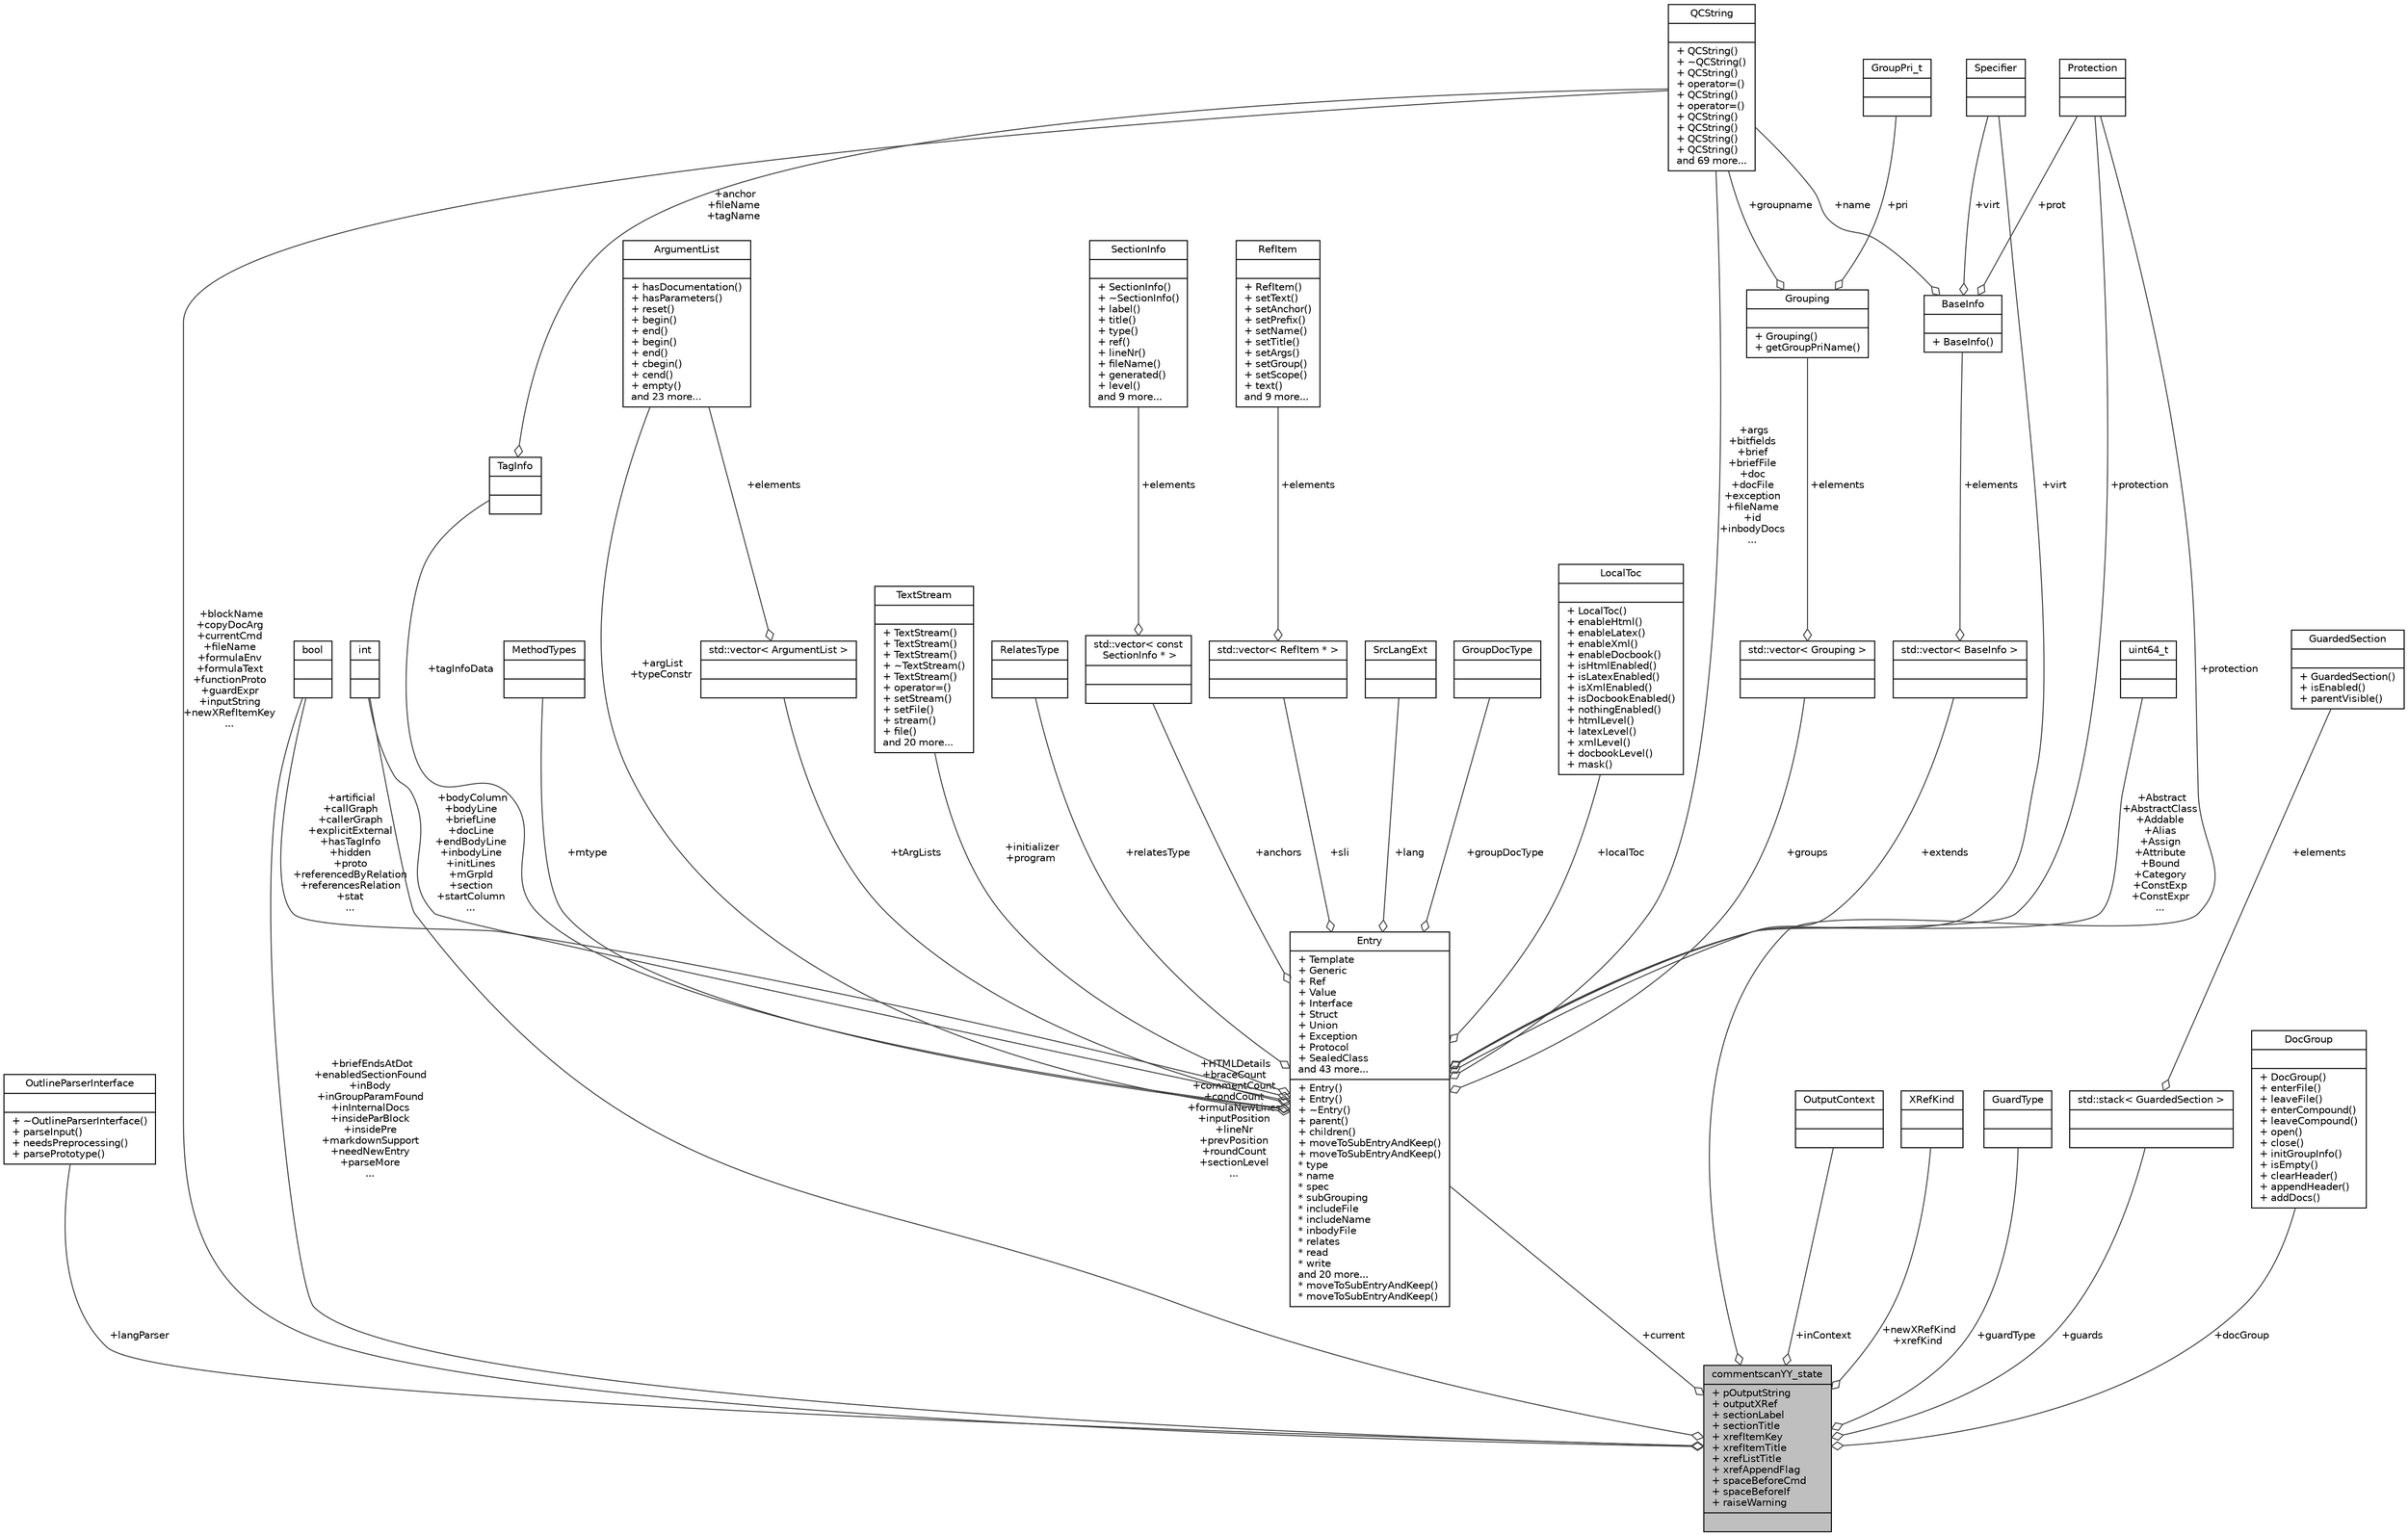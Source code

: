 digraph "commentscanYY_state"
{
 // LATEX_PDF_SIZE
  edge [fontname="Helvetica",fontsize="10",labelfontname="Helvetica",labelfontsize="10"];
  node [fontname="Helvetica",fontsize="10",shape=record];
  Node1 [label="{commentscanYY_state\n|+ pOutputString\l+ outputXRef\l+ sectionLabel\l+ sectionTitle\l+ xrefItemKey\l+ xrefItemTitle\l+ xrefListTitle\l+ xrefAppendFlag\l+ spaceBeforeCmd\l+ spaceBeforeIf\l+ raiseWarning\l|}",height=0.2,width=0.4,color="black", fillcolor="grey75", style="filled", fontcolor="black",tooltip=" "];
  Node2 -> Node1 [color="grey25",fontsize="10",style="solid",label=" +langParser" ,arrowhead="odiamond"];
  Node2 [label="{OutlineParserInterface\n||+ ~OutlineParserInterface()\l+ parseInput()\l+ needsPreprocessing()\l+ parsePrototype()\l}",height=0.2,width=0.4,color="black", fillcolor="white", style="filled",URL="$classOutlineParserInterface.html",tooltip="Abstract interface for outline parsers."];
  Node3 -> Node1 [color="grey25",fontsize="10",style="solid",label=" +blockName\n+copyDocArg\n+currentCmd\n+fileName\n+formulaEnv\n+formulaText\n+functionProto\n+guardExpr\n+inputString\n+newXRefItemKey\n..." ,arrowhead="odiamond"];
  Node3 [label="{QCString\n||+ QCString()\l+ ~QCString()\l+ QCString()\l+ operator=()\l+ QCString()\l+ operator=()\l+ QCString()\l+ QCString()\l+ QCString()\l+ QCString()\land 69 more...\l}",height=0.2,width=0.4,color="black", fillcolor="white", style="filled",URL="$classQCString.html",tooltip=" "];
  Node4 -> Node1 [color="grey25",fontsize="10",style="solid",label=" +HTMLDetails\n+braceCount\n+commentCount\n+condCount\n+formulaNewLines\n+inputPosition\n+lineNr\n+prevPosition\n+roundCount\n+sectionLevel\n..." ,arrowhead="odiamond"];
  Node4 [label="{int\n||}",height=0.2,width=0.4,color="black", fillcolor="white", style="filled",URL="$classint.html",tooltip=" "];
  Node5 -> Node1 [color="grey25",fontsize="10",style="solid",label=" +briefEndsAtDot\n+enabledSectionFound\n+inBody\n+inGroupParamFound\n+inInternalDocs\n+insideParBlock\n+insidePre\n+markdownSupport\n+needNewEntry\n+parseMore\n..." ,arrowhead="odiamond"];
  Node5 [label="{bool\n||}",height=0.2,width=0.4,color="black", fillcolor="white", style="filled",tooltip=" "];
  Node6 -> Node1 [color="grey25",fontsize="10",style="solid",label=" +inContext" ,arrowhead="odiamond"];
  Node6 [label="{OutputContext\n||}",height=0.2,width=0.4,color="black", fillcolor="white", style="filled",tooltip=" "];
  Node7 -> Node1 [color="grey25",fontsize="10",style="solid",label=" +newXRefKind\n+xrefKind" ,arrowhead="odiamond"];
  Node7 [label="{XRefKind\n||}",height=0.2,width=0.4,color="black", fillcolor="white", style="filled",tooltip=" "];
  Node8 -> Node1 [color="grey25",fontsize="10",style="solid",label=" +guardType" ,arrowhead="odiamond"];
  Node8 [label="{GuardType\n||}",height=0.2,width=0.4,color="black", fillcolor="white", style="filled",tooltip=" "];
  Node9 -> Node1 [color="grey25",fontsize="10",style="solid",label=" +guards" ,arrowhead="odiamond"];
  Node9 [label="{std::stack\< GuardedSection \>\n||}",height=0.2,width=0.4,color="black", fillcolor="white", style="filled",tooltip=" "];
  Node10 -> Node9 [color="grey25",fontsize="10",style="solid",label=" +elements" ,arrowhead="odiamond"];
  Node10 [label="{GuardedSection\n||+ GuardedSection()\l+ isEnabled()\l+ parentVisible()\l}",height=0.2,width=0.4,color="black", fillcolor="white", style="filled",URL="$classGuardedSection.html",tooltip=" "];
  Node11 -> Node1 [color="grey25",fontsize="10",style="solid",label=" +current" ,arrowhead="odiamond"];
  Node11 [label="{Entry\n|+ Template\l+ Generic\l+ Ref\l+ Value\l+ Interface\l+ Struct\l+ Union\l+ Exception\l+ Protocol\l+ SealedClass\land 43 more...\l|+ Entry()\l+ Entry()\l+ ~Entry()\l+ parent()\l+ children()\l+ moveToSubEntryAndKeep()\l+ moveToSubEntryAndKeep()\l* type\l* name\l* spec\l* subGrouping\l* includeFile\l* includeName\l* inbodyFile\l* relates\l* read\l* write\land 20 more...\l* moveToSubEntryAndKeep()\l* moveToSubEntryAndKeep()\l}",height=0.2,width=0.4,color="black", fillcolor="white", style="filled",URL="$classEntry.html",tooltip=" "];
  Node12 -> Node11 [color="grey25",fontsize="10",style="solid",label=" +Abstract\n+AbstractClass\n+Addable\n+Alias\n+Assign\n+Attribute\n+Bound\n+Category\n+ConstExp\n+ConstExpr\n..." ,arrowhead="odiamond"];
  Node12 [label="{uint64_t\n||}",height=0.2,width=0.4,color="black", fillcolor="white", style="filled",tooltip=" "];
  Node4 -> Node11 [color="grey25",fontsize="10",style="solid",label=" +bodyColumn\n+bodyLine\n+briefLine\n+docLine\n+endBodyLine\n+inbodyLine\n+initLines\n+mGrpId\n+section\n+startColumn\n..." ,arrowhead="odiamond"];
  Node3 -> Node11 [color="grey25",fontsize="10",style="solid",label=" +args\n+bitfields\n+brief\n+briefFile\n+doc\n+docFile\n+exception\n+fileName\n+id\n+inbodyDocs\n..." ,arrowhead="odiamond"];
  Node5 -> Node11 [color="grey25",fontsize="10",style="solid",label=" +artificial\n+callGraph\n+callerGraph\n+explicitExternal\n+hasTagInfo\n+hidden\n+proto\n+referencedByRelation\n+referencesRelation\n+stat\n..." ,arrowhead="odiamond"];
  Node13 -> Node11 [color="grey25",fontsize="10",style="solid",label=" +tagInfoData" ,arrowhead="odiamond"];
  Node13 [label="{TagInfo\n||}",height=0.2,width=0.4,color="black", fillcolor="white", style="filled",URL="$structTagInfo.html",tooltip=" "];
  Node3 -> Node13 [color="grey25",fontsize="10",style="solid",label=" +anchor\n+fileName\n+tagName" ,arrowhead="odiamond"];
  Node14 -> Node11 [color="grey25",fontsize="10",style="solid",label=" +protection" ,arrowhead="odiamond"];
  Node14 [label="{Protection\n||}",height=0.2,width=0.4,color="black", fillcolor="white", style="filled",tooltip=" "];
  Node15 -> Node11 [color="grey25",fontsize="10",style="solid",label=" +mtype" ,arrowhead="odiamond"];
  Node15 [label="{MethodTypes\n||}",height=0.2,width=0.4,color="black", fillcolor="white", style="filled",tooltip=" "];
  Node16 -> Node11 [color="grey25",fontsize="10",style="solid",label=" +virt" ,arrowhead="odiamond"];
  Node16 [label="{Specifier\n||}",height=0.2,width=0.4,color="black", fillcolor="white", style="filled",tooltip=" "];
  Node17 -> Node11 [color="grey25",fontsize="10",style="solid",label=" +argList\n+typeConstr" ,arrowhead="odiamond"];
  Node17 [label="{ArgumentList\n||+ hasDocumentation()\l+ hasParameters()\l+ reset()\l+ begin()\l+ end()\l+ begin()\l+ end()\l+ cbegin()\l+ cend()\l+ empty()\land 23 more...\l}",height=0.2,width=0.4,color="black", fillcolor="white", style="filled",URL="$classArgumentList.html",tooltip="This class represents an function or template argument list."];
  Node18 -> Node11 [color="grey25",fontsize="10",style="solid",label=" +tArgLists" ,arrowhead="odiamond"];
  Node18 [label="{std::vector\< ArgumentList \>\n||}",height=0.2,width=0.4,color="black", fillcolor="white", style="filled",tooltip=" "];
  Node17 -> Node18 [color="grey25",fontsize="10",style="solid",label=" +elements" ,arrowhead="odiamond"];
  Node19 -> Node11 [color="grey25",fontsize="10",style="solid",label=" +initializer\n+program" ,arrowhead="odiamond"];
  Node19 [label="{TextStream\n||+ TextStream()\l+ TextStream()\l+ TextStream()\l+ ~TextStream()\l+ TextStream()\l+ operator=()\l+ setStream()\l+ setFile()\l+ stream()\l+ file()\land 20 more...\l}",height=0.2,width=0.4,color="black", fillcolor="white", style="filled",URL="$classTextStream.html",tooltip="Text streaming class that buffers data."];
  Node20 -> Node11 [color="grey25",fontsize="10",style="solid",label=" +relatesType" ,arrowhead="odiamond"];
  Node20 [label="{RelatesType\n||}",height=0.2,width=0.4,color="black", fillcolor="white", style="filled",tooltip=" "];
  Node21 -> Node11 [color="grey25",fontsize="10",style="solid",label=" +extends" ,arrowhead="odiamond"];
  Node21 [label="{std::vector\< BaseInfo \>\n||}",height=0.2,width=0.4,color="black", fillcolor="white", style="filled",tooltip=" "];
  Node22 -> Node21 [color="grey25",fontsize="10",style="solid",label=" +elements" ,arrowhead="odiamond"];
  Node22 [label="{BaseInfo\n||+ BaseInfo()\l}",height=0.2,width=0.4,color="black", fillcolor="white", style="filled",URL="$structBaseInfo.html",tooltip=" "];
  Node3 -> Node22 [color="grey25",fontsize="10",style="solid",label=" +name" ,arrowhead="odiamond"];
  Node14 -> Node22 [color="grey25",fontsize="10",style="solid",label=" +prot" ,arrowhead="odiamond"];
  Node16 -> Node22 [color="grey25",fontsize="10",style="solid",label=" +virt" ,arrowhead="odiamond"];
  Node23 -> Node11 [color="grey25",fontsize="10",style="solid",label=" +groups" ,arrowhead="odiamond"];
  Node23 [label="{std::vector\< Grouping \>\n||}",height=0.2,width=0.4,color="black", fillcolor="white", style="filled",tooltip=" "];
  Node24 -> Node23 [color="grey25",fontsize="10",style="solid",label=" +elements" ,arrowhead="odiamond"];
  Node24 [label="{Grouping\n||+ Grouping()\l+ getGroupPriName()\l}",height=0.2,width=0.4,color="black", fillcolor="white", style="filled",URL="$structGrouping.html",tooltip=" "];
  Node3 -> Node24 [color="grey25",fontsize="10",style="solid",label=" +groupname" ,arrowhead="odiamond"];
  Node25 -> Node24 [color="grey25",fontsize="10",style="solid",label=" +pri" ,arrowhead="odiamond"];
  Node25 [label="{GroupPri_t\n||}",height=0.2,width=0.4,color="black", fillcolor="white", style="filled",tooltip=" "];
  Node26 -> Node11 [color="grey25",fontsize="10",style="solid",label=" +anchors" ,arrowhead="odiamond"];
  Node26 [label="{std::vector\< const\l SectionInfo * \>\n||}",height=0.2,width=0.4,color="black", fillcolor="white", style="filled",tooltip=" "];
  Node27 -> Node26 [color="grey25",fontsize="10",style="solid",label=" +elements" ,arrowhead="odiamond"];
  Node27 [label="{SectionInfo\n||+ SectionInfo()\l+ ~SectionInfo()\l+ label()\l+ title()\l+ type()\l+ ref()\l+ lineNr()\l+ fileName()\l+ generated()\l+ level()\land 9 more...\l}",height=0.2,width=0.4,color="black", fillcolor="white", style="filled",URL="$classSectionInfo.html",tooltip="class that provide information about a section."];
  Node28 -> Node11 [color="grey25",fontsize="10",style="solid",label=" +sli" ,arrowhead="odiamond"];
  Node28 [label="{std::vector\< RefItem * \>\n||}",height=0.2,width=0.4,color="black", fillcolor="white", style="filled",tooltip=" "];
  Node29 -> Node28 [color="grey25",fontsize="10",style="solid",label=" +elements" ,arrowhead="odiamond"];
  Node29 [label="{RefItem\n||+ RefItem()\l+ setText()\l+ setAnchor()\l+ setPrefix()\l+ setName()\l+ setTitle()\l+ setArgs()\l+ setGroup()\l+ setScope()\l+ text()\land 9 more...\l}",height=0.2,width=0.4,color="black", fillcolor="white", style="filled",URL="$classRefItem.html",tooltip=" "];
  Node30 -> Node11 [color="grey25",fontsize="10",style="solid",label=" +lang" ,arrowhead="odiamond"];
  Node30 [label="{SrcLangExt\n||}",height=0.2,width=0.4,color="black", fillcolor="white", style="filled",tooltip=" "];
  Node31 -> Node11 [color="grey25",fontsize="10",style="solid",label=" +groupDocType" ,arrowhead="odiamond"];
  Node31 [label="{GroupDocType\n||}",height=0.2,width=0.4,color="black", fillcolor="white", style="filled",tooltip=" "];
  Node32 -> Node11 [color="grey25",fontsize="10",style="solid",label=" +localToc" ,arrowhead="odiamond"];
  Node32 [label="{LocalToc\n||+ LocalToc()\l+ enableHtml()\l+ enableLatex()\l+ enableXml()\l+ enableDocbook()\l+ isHtmlEnabled()\l+ isLatexEnabled()\l+ isXmlEnabled()\l+ isDocbookEnabled()\l+ nothingEnabled()\l+ htmlLevel()\l+ latexLevel()\l+ xmlLevel()\l+ docbookLevel()\l+ mask()\l}",height=0.2,width=0.4,color="black", fillcolor="white", style="filled",URL="$classLocalToc.html",tooltip=" "];
  Node14 -> Node1 [color="grey25",fontsize="10",style="solid",label=" +protection" ,arrowhead="odiamond"];
  Node33 -> Node1 [color="grey25",fontsize="10",style="solid",label=" +docGroup" ,arrowhead="odiamond"];
  Node33 [label="{DocGroup\n||+ DocGroup()\l+ enterFile()\l+ leaveFile()\l+ enterCompound()\l+ leaveCompound()\l+ open()\l+ close()\l+ initGroupInfo()\l+ isEmpty()\l+ clearHeader()\l+ appendHeader()\l+ addDocs()\l}",height=0.2,width=0.4,color="black", fillcolor="white", style="filled",URL="$classDocGroup.html",tooltip=" "];
}
